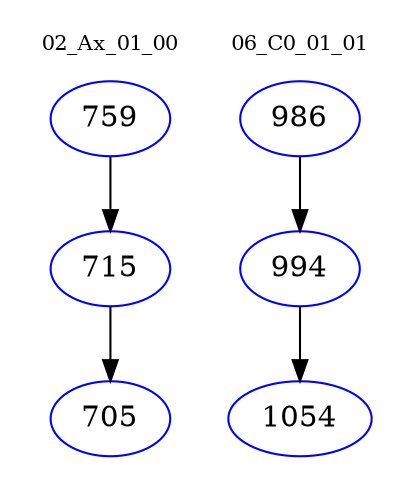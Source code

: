 digraph{
subgraph cluster_0 {
color = white
label = "02_Ax_01_00";
fontsize=10;
T0_759 [label="759", color="blue"]
T0_759 -> T0_715 [color="black"]
T0_715 [label="715", color="blue"]
T0_715 -> T0_705 [color="black"]
T0_705 [label="705", color="blue"]
}
subgraph cluster_1 {
color = white
label = "06_C0_01_01";
fontsize=10;
T1_986 [label="986", color="blue"]
T1_986 -> T1_994 [color="black"]
T1_994 [label="994", color="blue"]
T1_994 -> T1_1054 [color="black"]
T1_1054 [label="1054", color="blue"]
}
}

